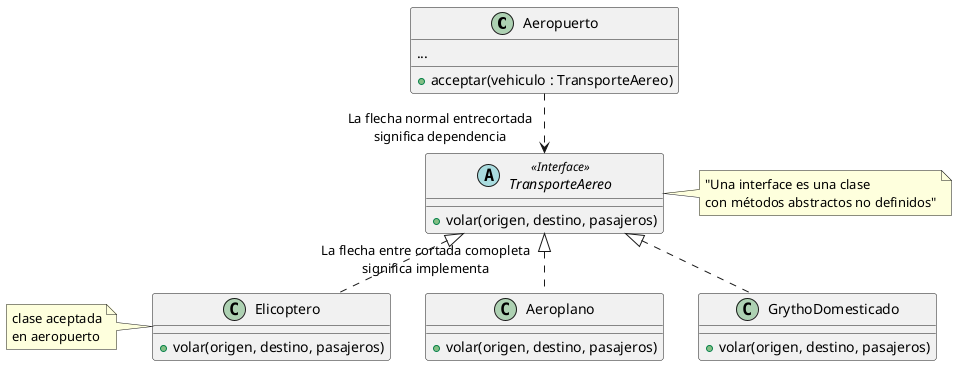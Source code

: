 @startuml
Aeropuerto ..>"La flecha normal entrecortada\nsignifica dependencia" TransporteAereo
Aeroplano ..u|>"La flecha entre cortada comopleta\nsignifica implementa" TransporteAereo
GrythoDomesticado ..u|> TransporteAereo
Elicoptero ..u|> TransporteAereo

class Aeropuerto{
...
+ acceptar(vehiculo : TransporteAereo)
}

abstract class TransporteAereo <<Interface>>{
+ volar(origen, destino, pasajeros)
}
note right : "Una interface es una clase\ncon métodos abstractos no definidos"

class Elicoptero {
+ volar(origen, destino, pasajeros)

}
note left : clase aceptada\nen aeropuerto
class Aeroplano{
+ volar(origen, destino, pasajeros)

}
class GrythoDomesticado{
+ volar(origen, destino, pasajeros)
}
@enduml